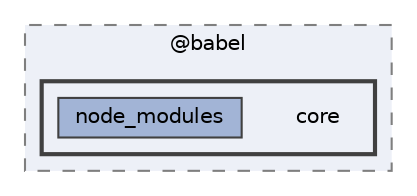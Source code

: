 digraph "pkiclassroomrescheduler/src/main/frontend/node_modules/@babel/core"
{
 // LATEX_PDF_SIZE
  bgcolor="transparent";
  edge [fontname=Helvetica,fontsize=10,labelfontname=Helvetica,labelfontsize=10];
  node [fontname=Helvetica,fontsize=10,shape=box,height=0.2,width=0.4];
  compound=true
  subgraph clusterdir_bc8070c8b402176472541bb6f0cba6df {
    graph [ bgcolor="#edf0f7", pencolor="grey50", label="@babel", fontname=Helvetica,fontsize=10 style="filled,dashed", URL="dir_bc8070c8b402176472541bb6f0cba6df.html",tooltip=""]
  subgraph clusterdir_00d4c8d8bbf3791bd4d0ca61cea06a78 {
    graph [ bgcolor="#edf0f7", pencolor="grey25", label="", fontname=Helvetica,fontsize=10 style="filled,bold", URL="dir_00d4c8d8bbf3791bd4d0ca61cea06a78.html",tooltip=""]
    dir_00d4c8d8bbf3791bd4d0ca61cea06a78 [shape=plaintext, label="core"];
  dir_68c37668dca4d3e94fbd8639305ac9e9 [label="node_modules", fillcolor="#a2b4d6", color="grey25", style="filled", URL="dir_68c37668dca4d3e94fbd8639305ac9e9.html",tooltip=""];
  }
  }
}
